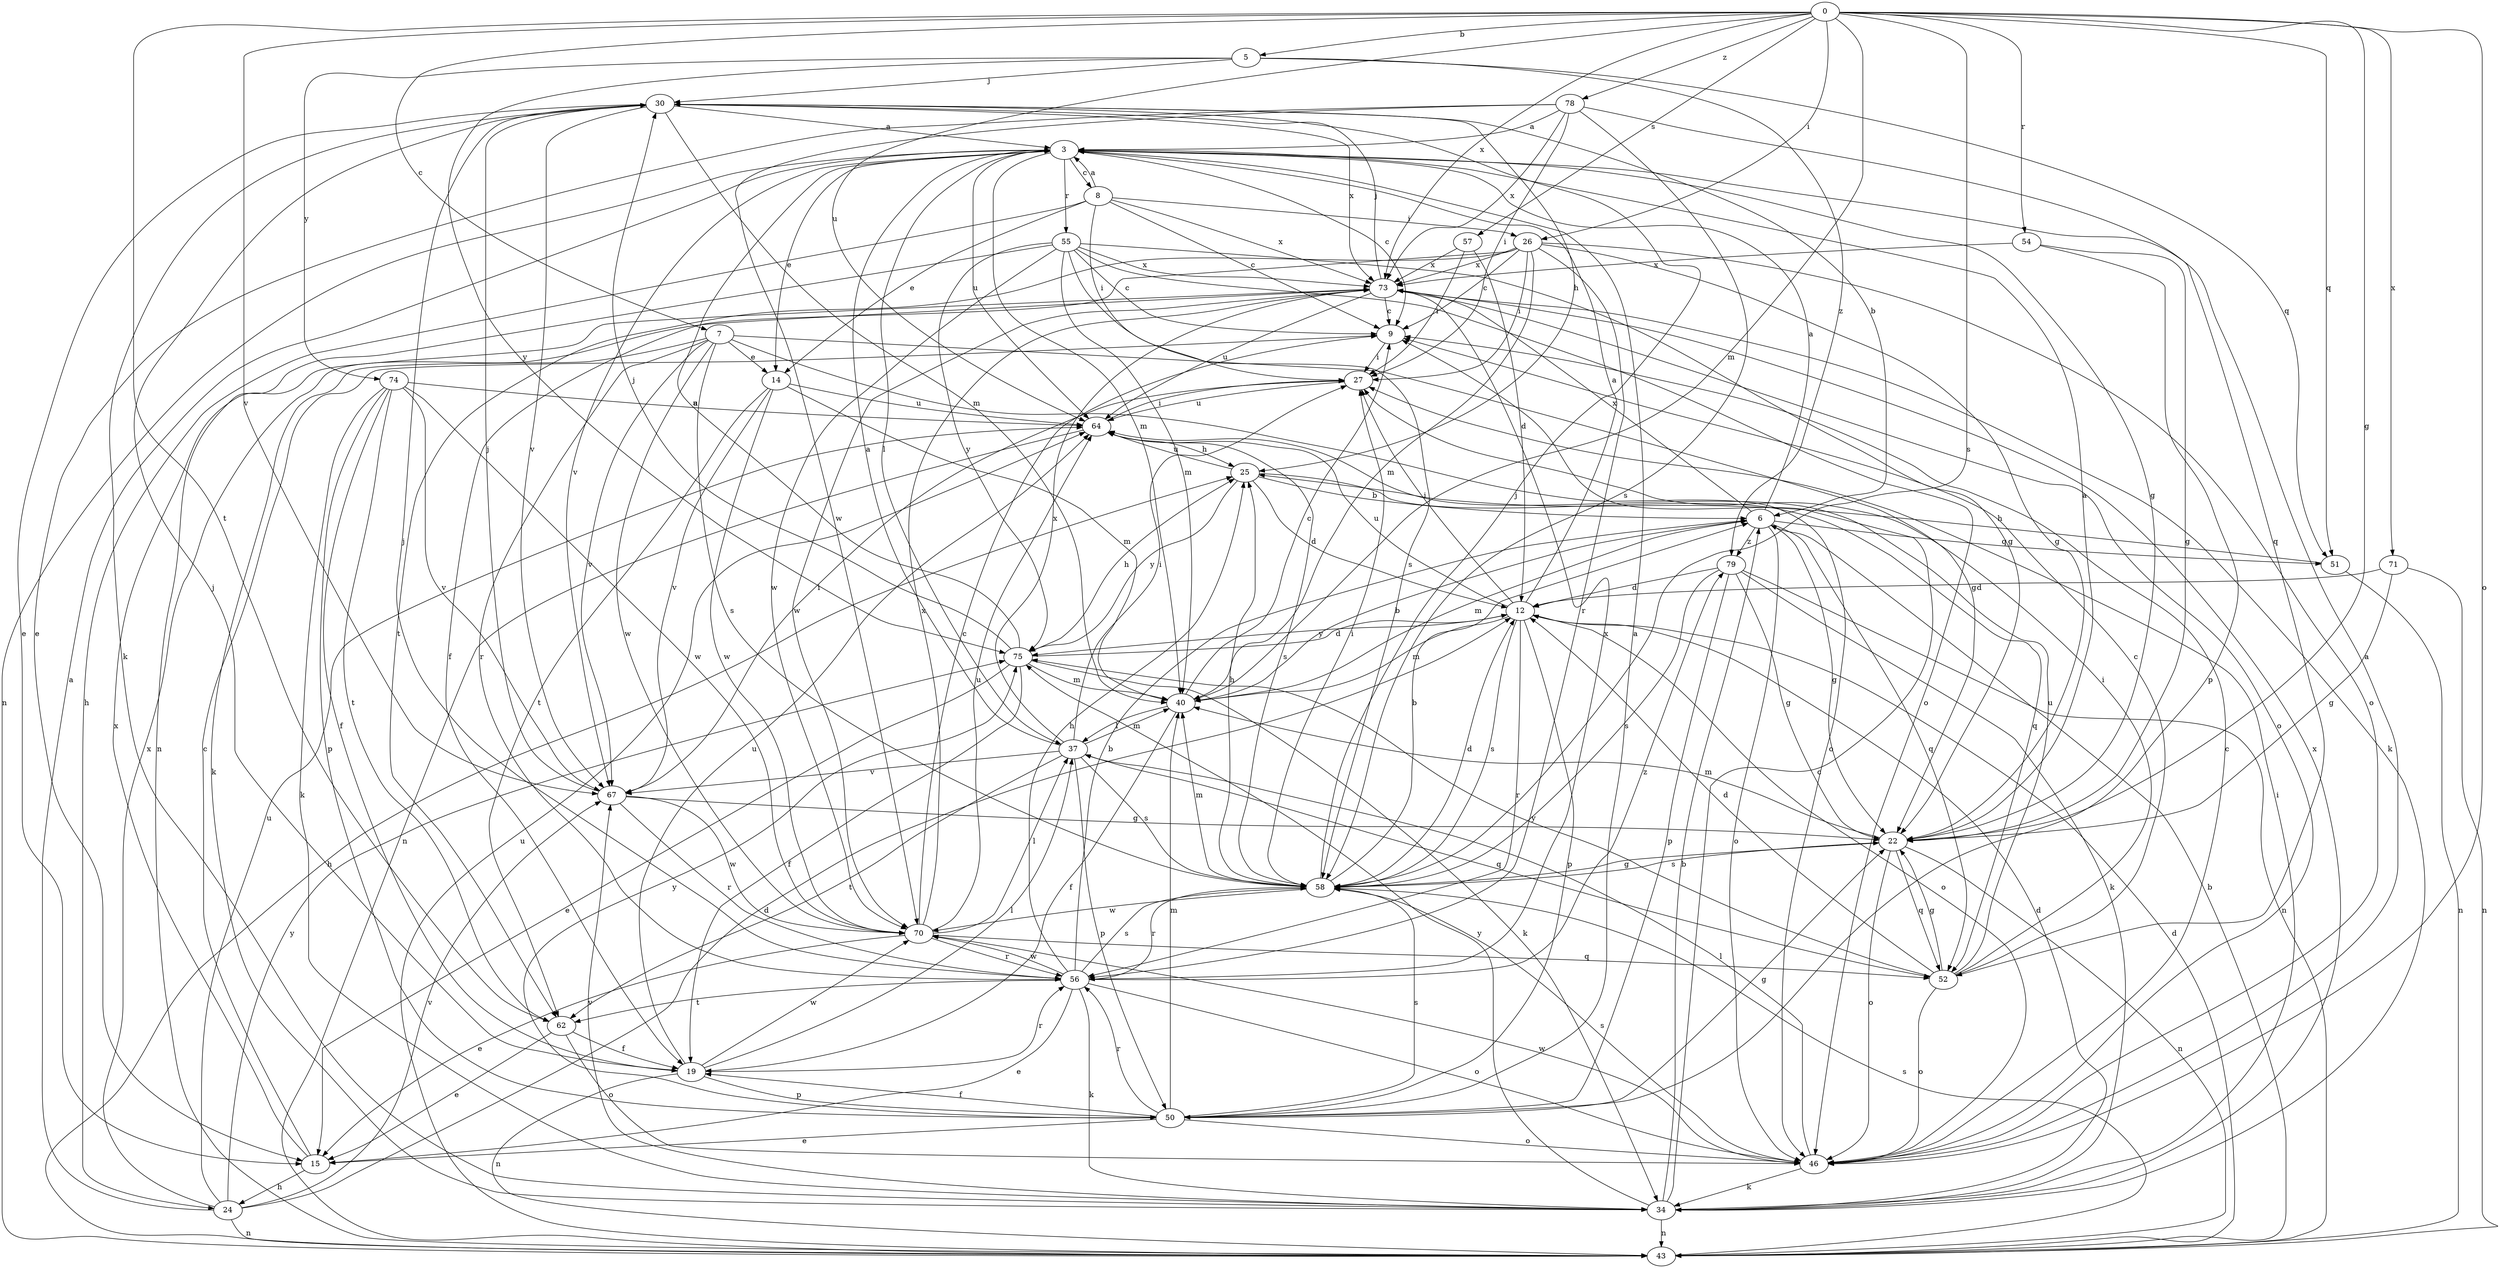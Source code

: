 strict digraph  {
0;
3;
5;
6;
7;
8;
9;
12;
14;
15;
19;
22;
24;
25;
26;
27;
30;
34;
37;
40;
43;
46;
50;
51;
52;
54;
55;
56;
57;
58;
62;
64;
67;
70;
71;
73;
74;
75;
78;
79;
0 -> 5  [label=b];
0 -> 7  [label=c];
0 -> 22  [label=g];
0 -> 26  [label=i];
0 -> 40  [label=m];
0 -> 46  [label=o];
0 -> 51  [label=q];
0 -> 54  [label=r];
0 -> 57  [label=s];
0 -> 58  [label=s];
0 -> 62  [label=t];
0 -> 64  [label=u];
0 -> 67  [label=v];
0 -> 71  [label=x];
0 -> 73  [label=x];
0 -> 78  [label=z];
3 -> 8  [label=c];
3 -> 9  [label=c];
3 -> 14  [label=e];
3 -> 22  [label=g];
3 -> 37  [label=l];
3 -> 40  [label=m];
3 -> 43  [label=n];
3 -> 55  [label=r];
3 -> 64  [label=u];
3 -> 67  [label=v];
5 -> 30  [label=j];
5 -> 51  [label=q];
5 -> 74  [label=y];
5 -> 75  [label=y];
5 -> 79  [label=z];
6 -> 3  [label=a];
6 -> 22  [label=g];
6 -> 40  [label=m];
6 -> 46  [label=o];
6 -> 51  [label=q];
6 -> 52  [label=q];
6 -> 73  [label=x];
6 -> 79  [label=z];
7 -> 14  [label=e];
7 -> 22  [label=g];
7 -> 34  [label=k];
7 -> 46  [label=o];
7 -> 56  [label=r];
7 -> 58  [label=s];
7 -> 67  [label=v];
7 -> 70  [label=w];
8 -> 3  [label=a];
8 -> 9  [label=c];
8 -> 14  [label=e];
8 -> 24  [label=h];
8 -> 26  [label=i];
8 -> 27  [label=i];
8 -> 73  [label=x];
9 -> 27  [label=i];
12 -> 3  [label=a];
12 -> 27  [label=i];
12 -> 40  [label=m];
12 -> 46  [label=o];
12 -> 50  [label=p];
12 -> 56  [label=r];
12 -> 58  [label=s];
12 -> 64  [label=u];
12 -> 75  [label=y];
14 -> 40  [label=m];
14 -> 62  [label=t];
14 -> 64  [label=u];
14 -> 67  [label=v];
14 -> 70  [label=w];
15 -> 9  [label=c];
15 -> 24  [label=h];
15 -> 73  [label=x];
19 -> 30  [label=j];
19 -> 37  [label=l];
19 -> 43  [label=n];
19 -> 50  [label=p];
19 -> 56  [label=r];
19 -> 64  [label=u];
19 -> 70  [label=w];
22 -> 3  [label=a];
22 -> 40  [label=m];
22 -> 43  [label=n];
22 -> 46  [label=o];
22 -> 52  [label=q];
22 -> 58  [label=s];
24 -> 3  [label=a];
24 -> 12  [label=d];
24 -> 43  [label=n];
24 -> 64  [label=u];
24 -> 67  [label=v];
24 -> 73  [label=x];
24 -> 75  [label=y];
25 -> 6  [label=b];
25 -> 12  [label=d];
25 -> 52  [label=q];
25 -> 64  [label=u];
25 -> 75  [label=y];
26 -> 9  [label=c];
26 -> 19  [label=f];
26 -> 22  [label=g];
26 -> 27  [label=i];
26 -> 40  [label=m];
26 -> 46  [label=o];
26 -> 56  [label=r];
26 -> 62  [label=t];
26 -> 73  [label=x];
27 -> 64  [label=u];
30 -> 3  [label=a];
30 -> 6  [label=b];
30 -> 15  [label=e];
30 -> 25  [label=h];
30 -> 34  [label=k];
30 -> 40  [label=m];
30 -> 67  [label=v];
30 -> 73  [label=x];
34 -> 6  [label=b];
34 -> 9  [label=c];
34 -> 12  [label=d];
34 -> 27  [label=i];
34 -> 43  [label=n];
34 -> 67  [label=v];
34 -> 73  [label=x];
34 -> 75  [label=y];
37 -> 3  [label=a];
37 -> 27  [label=i];
37 -> 40  [label=m];
37 -> 50  [label=p];
37 -> 52  [label=q];
37 -> 58  [label=s];
37 -> 62  [label=t];
37 -> 67  [label=v];
37 -> 73  [label=x];
40 -> 6  [label=b];
40 -> 9  [label=c];
40 -> 19  [label=f];
40 -> 37  [label=l];
43 -> 6  [label=b];
43 -> 12  [label=d];
43 -> 25  [label=h];
43 -> 58  [label=s];
43 -> 64  [label=u];
46 -> 3  [label=a];
46 -> 9  [label=c];
46 -> 34  [label=k];
46 -> 37  [label=l];
46 -> 58  [label=s];
46 -> 70  [label=w];
50 -> 3  [label=a];
50 -> 15  [label=e];
50 -> 19  [label=f];
50 -> 22  [label=g];
50 -> 40  [label=m];
50 -> 46  [label=o];
50 -> 56  [label=r];
50 -> 58  [label=s];
50 -> 75  [label=y];
51 -> 25  [label=h];
51 -> 43  [label=n];
52 -> 9  [label=c];
52 -> 12  [label=d];
52 -> 22  [label=g];
52 -> 27  [label=i];
52 -> 46  [label=o];
52 -> 64  [label=u];
52 -> 75  [label=y];
54 -> 22  [label=g];
54 -> 50  [label=p];
54 -> 73  [label=x];
55 -> 9  [label=c];
55 -> 22  [label=g];
55 -> 40  [label=m];
55 -> 43  [label=n];
55 -> 46  [label=o];
55 -> 58  [label=s];
55 -> 70  [label=w];
55 -> 73  [label=x];
55 -> 75  [label=y];
56 -> 6  [label=b];
56 -> 15  [label=e];
56 -> 25  [label=h];
56 -> 30  [label=j];
56 -> 34  [label=k];
56 -> 46  [label=o];
56 -> 58  [label=s];
56 -> 62  [label=t];
56 -> 70  [label=w];
56 -> 73  [label=x];
56 -> 79  [label=z];
57 -> 12  [label=d];
57 -> 27  [label=i];
57 -> 73  [label=x];
58 -> 6  [label=b];
58 -> 12  [label=d];
58 -> 22  [label=g];
58 -> 25  [label=h];
58 -> 27  [label=i];
58 -> 30  [label=j];
58 -> 40  [label=m];
58 -> 56  [label=r];
58 -> 70  [label=w];
62 -> 15  [label=e];
62 -> 19  [label=f];
62 -> 46  [label=o];
64 -> 25  [label=h];
64 -> 27  [label=i];
64 -> 43  [label=n];
64 -> 58  [label=s];
67 -> 22  [label=g];
67 -> 27  [label=i];
67 -> 30  [label=j];
67 -> 56  [label=r];
67 -> 70  [label=w];
70 -> 9  [label=c];
70 -> 15  [label=e];
70 -> 37  [label=l];
70 -> 52  [label=q];
70 -> 56  [label=r];
70 -> 64  [label=u];
70 -> 73  [label=x];
71 -> 12  [label=d];
71 -> 22  [label=g];
71 -> 43  [label=n];
73 -> 9  [label=c];
73 -> 30  [label=j];
73 -> 34  [label=k];
73 -> 46  [label=o];
73 -> 64  [label=u];
73 -> 70  [label=w];
74 -> 19  [label=f];
74 -> 34  [label=k];
74 -> 50  [label=p];
74 -> 62  [label=t];
74 -> 64  [label=u];
74 -> 67  [label=v];
74 -> 70  [label=w];
75 -> 3  [label=a];
75 -> 12  [label=d];
75 -> 15  [label=e];
75 -> 19  [label=f];
75 -> 25  [label=h];
75 -> 30  [label=j];
75 -> 34  [label=k];
75 -> 40  [label=m];
78 -> 3  [label=a];
78 -> 15  [label=e];
78 -> 27  [label=i];
78 -> 52  [label=q];
78 -> 58  [label=s];
78 -> 70  [label=w];
78 -> 73  [label=x];
79 -> 12  [label=d];
79 -> 22  [label=g];
79 -> 34  [label=k];
79 -> 43  [label=n];
79 -> 50  [label=p];
79 -> 58  [label=s];
}

